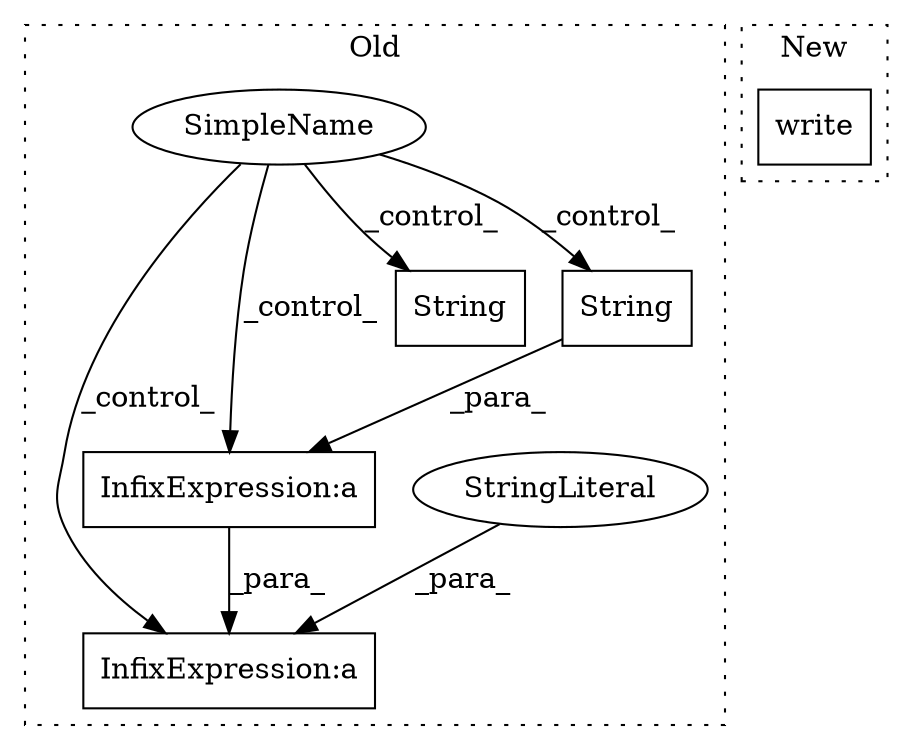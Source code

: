 digraph G {
subgraph cluster0 {
1 [label="String" a="32" s="2844,2879" l="7,1" shape="box"];
3 [label="InfixExpression:a" a="27" s="2892" l="3" shape="box"];
4 [label="StringLiteral" a="45" s="2895" l="18" shape="ellipse"];
5 [label="SimpleName" a="42" s="" l="" shape="ellipse"];
6 [label="String" a="32" s="2706,2742" l="7,1" shape="box"];
7 [label="InfixExpression:a" a="27" s="2841" l="3" shape="box"];
label = "Old";
style="dotted";
}
subgraph cluster1 {
2 [label="write" a="32" s="2205,2223" l="6,1" shape="box"];
label = "New";
style="dotted";
}
1 -> 7 [label="_para_"];
4 -> 3 [label="_para_"];
5 -> 1 [label="_control_"];
5 -> 7 [label="_control_"];
5 -> 6 [label="_control_"];
5 -> 3 [label="_control_"];
7 -> 3 [label="_para_"];
}